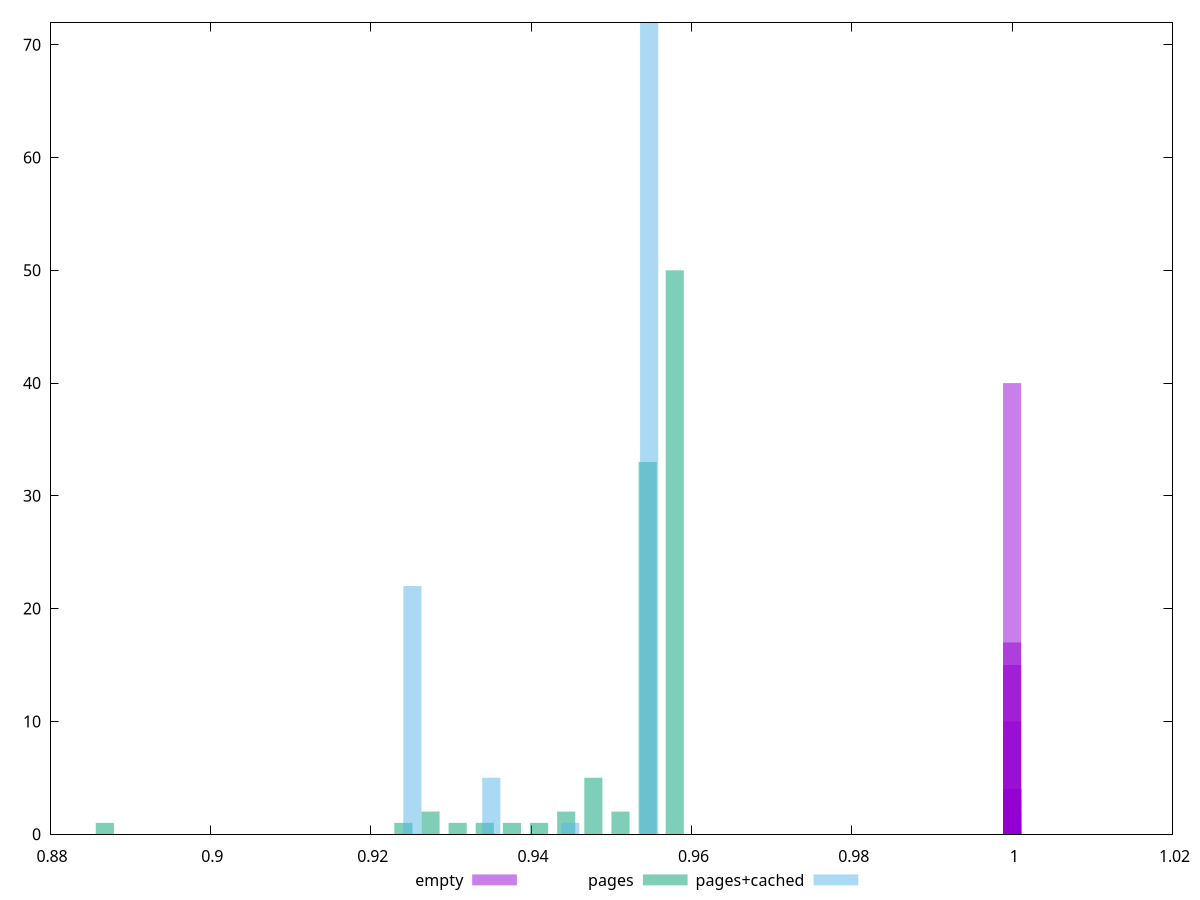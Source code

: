 $_empty <<EOF
0.9999940689753402 2
0.9999950587855488 10
0.9999948608235071 40
0.9999945638804445 4
0.9999947618424861 17
0.9999949598045279 15
0.9999944648994236 1
0.9999943659184027 4
0.9999946628614653 4
0.9999951577665697 3
EOF
$_pages <<EOF
0.8868412254584722 1
0.9545390289285846 33
0.9511541387550789 2
0.9579239191020902 50
0.9308447977140452 1
0.9274599075405396 2
0.9477692485815733 5
0.9443843584080677 2
0.9376145780610564 1
0.924075017367034 1
0.940999468234562 1
0.9342296878875508 1
EOF
$_pagesCached <<EOF
0.9547257574888071 72
0.9251981567417306 22
0.9448832239064482 1
0.9350406903240893 5
EOF
set key outside below
set terminal pngcairo
set output "report_00004_2020-11-02T20-21-41.718Z/first-contentful-paint/first-contentful-paint_empty_pages_pages+cached+hist.png"
set boxwidth 0.002263078646161949
set style fill transparent solid 0.5 noborder
set yrange [0:72]
plot $_empty title "empty" with boxes ,$_pages title "pages" with boxes ,$_pagesCached title "pages+cached" with boxes ,